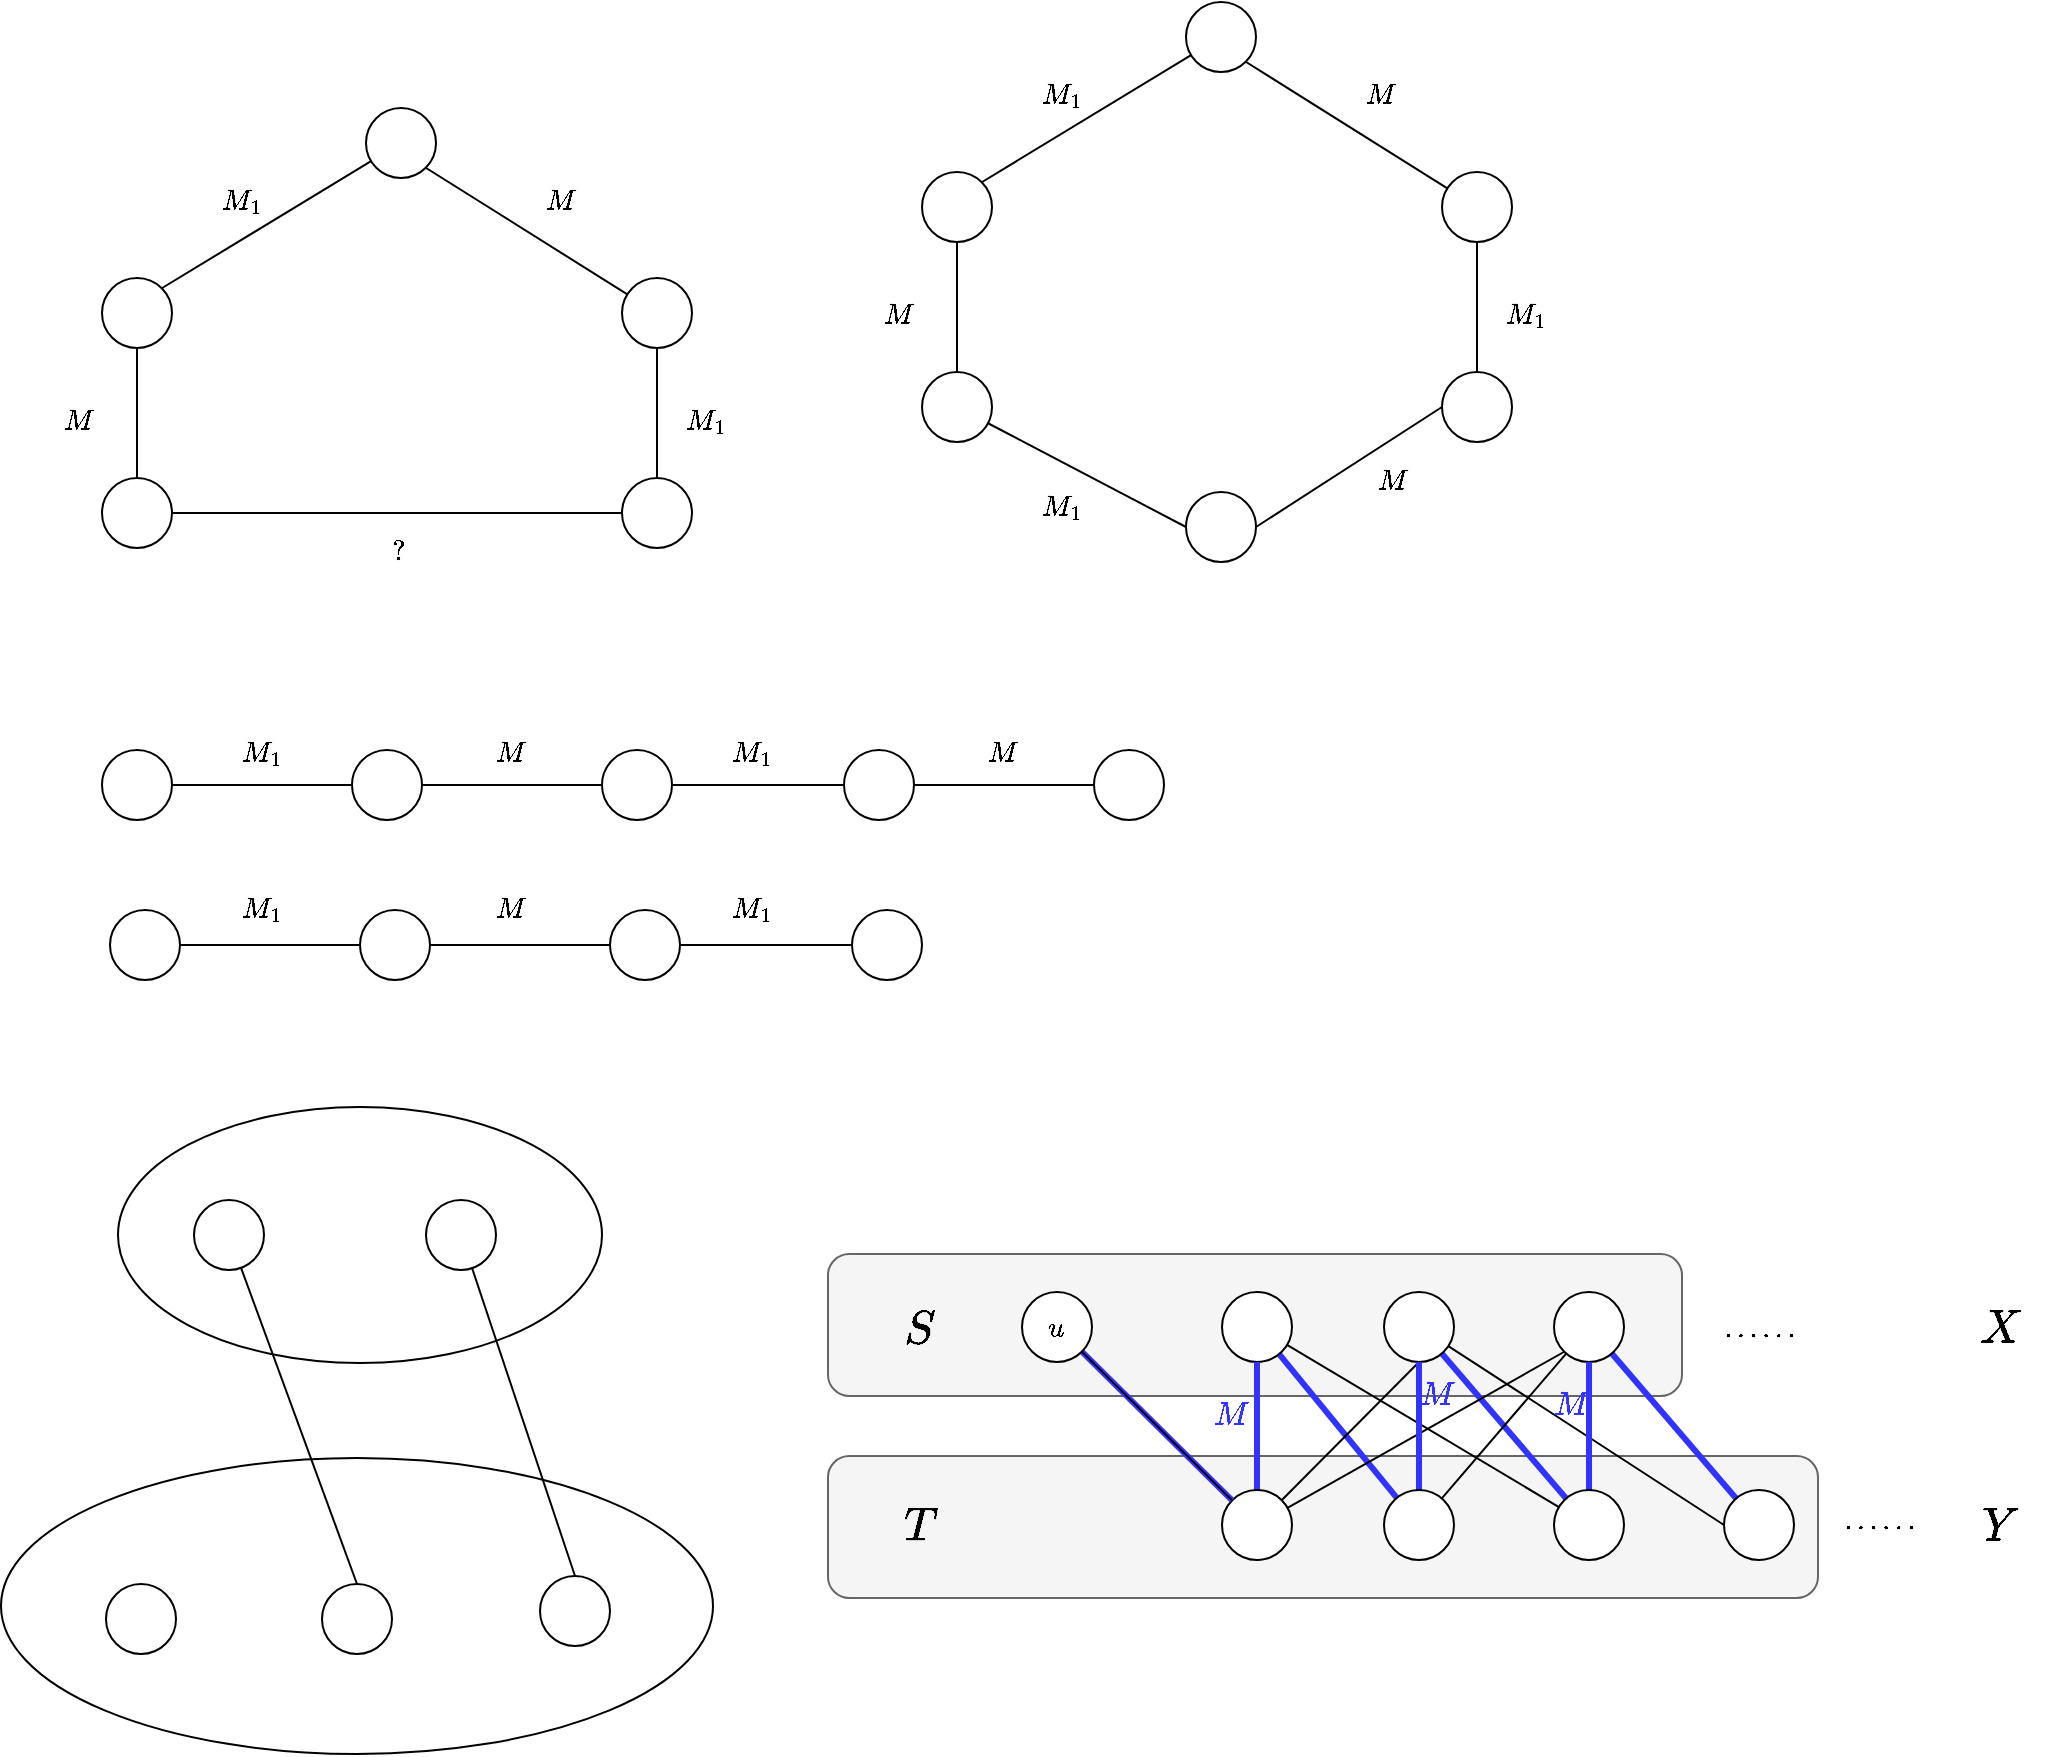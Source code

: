 <mxfile version="15.8.7" type="device"><diagram id="e5u4aI1fdO1OUDsipC3s" name="第 1 页"><mxGraphModel dx="1018" dy="678" grid="0" gridSize="10" guides="1" tooltips="1" connect="1" arrows="1" fold="1" page="0" pageScale="1" pageWidth="827" pageHeight="1169" math="1" shadow="0"><root><mxCell id="0"/><mxCell id="1" parent="0"/><mxCell id="7JDtTLHcS6RI3cANcZ51-102" value="" style="rounded=1;whiteSpace=wrap;html=1;fontSize=20;fillColor=#f5f5f5;fontColor=#333333;strokeColor=#666666;" vertex="1" parent="1"><mxGeometry x="604" y="914" width="495" height="71" as="geometry"/></mxCell><mxCell id="7JDtTLHcS6RI3cANcZ51-101" value="" style="rounded=1;whiteSpace=wrap;html=1;fontSize=20;fillColor=#f5f5f5;fontColor=#333333;strokeColor=#666666;" vertex="1" parent="1"><mxGeometry x="604" y="813" width="427" height="71" as="geometry"/></mxCell><mxCell id="7JDtTLHcS6RI3cANcZ51-67" value="" style="ellipse;whiteSpace=wrap;html=1;" vertex="1" parent="1"><mxGeometry x="190.5" y="915" width="356" height="148" as="geometry"/></mxCell><mxCell id="7JDtTLHcS6RI3cANcZ51-66" value="" style="ellipse;whiteSpace=wrap;html=1;" vertex="1" parent="1"><mxGeometry x="249" y="739.5" width="242" height="128" as="geometry"/></mxCell><mxCell id="7JDtTLHcS6RI3cANcZ51-9" style="edgeStyle=none;rounded=0;orthogonalLoop=1;jettySize=auto;html=1;entryX=1;entryY=0;entryDx=0;entryDy=0;endArrow=none;endFill=0;" edge="1" parent="1" source="7JDtTLHcS6RI3cANcZ51-1" target="7JDtTLHcS6RI3cANcZ51-3"><mxGeometry relative="1" as="geometry"/></mxCell><mxCell id="7JDtTLHcS6RI3cANcZ51-1" value="" style="ellipse;whiteSpace=wrap;html=1;aspect=fixed;" vertex="1" parent="1"><mxGeometry x="373" y="240" width="35" height="35" as="geometry"/></mxCell><mxCell id="7JDtTLHcS6RI3cANcZ51-6" style="rounded=0;orthogonalLoop=1;jettySize=auto;html=1;entryX=0;entryY=0.5;entryDx=0;entryDy=0;endArrow=none;endFill=0;" edge="1" parent="1" source="7JDtTLHcS6RI3cANcZ51-2" target="7JDtTLHcS6RI3cANcZ51-4"><mxGeometry relative="1" as="geometry"/></mxCell><mxCell id="7JDtTLHcS6RI3cANcZ51-2" value="" style="ellipse;whiteSpace=wrap;html=1;aspect=fixed;" vertex="1" parent="1"><mxGeometry x="241" y="425" width="35" height="35" as="geometry"/></mxCell><mxCell id="7JDtTLHcS6RI3cANcZ51-10" style="edgeStyle=none;rounded=0;orthogonalLoop=1;jettySize=auto;html=1;endArrow=none;endFill=0;" edge="1" parent="1" source="7JDtTLHcS6RI3cANcZ51-3" target="7JDtTLHcS6RI3cANcZ51-2"><mxGeometry relative="1" as="geometry"/></mxCell><mxCell id="7JDtTLHcS6RI3cANcZ51-3" value="" style="ellipse;whiteSpace=wrap;html=1;aspect=fixed;" vertex="1" parent="1"><mxGeometry x="241" y="325" width="35" height="35" as="geometry"/></mxCell><mxCell id="7JDtTLHcS6RI3cANcZ51-7" style="rounded=0;orthogonalLoop=1;jettySize=auto;html=1;entryX=0.5;entryY=1;entryDx=0;entryDy=0;endArrow=none;endFill=0;" edge="1" parent="1" source="7JDtTLHcS6RI3cANcZ51-4" target="7JDtTLHcS6RI3cANcZ51-5"><mxGeometry relative="1" as="geometry"/></mxCell><mxCell id="7JDtTLHcS6RI3cANcZ51-4" value="" style="ellipse;whiteSpace=wrap;html=1;aspect=fixed;" vertex="1" parent="1"><mxGeometry x="501" y="425" width="35" height="35" as="geometry"/></mxCell><mxCell id="7JDtTLHcS6RI3cANcZ51-8" style="rounded=0;orthogonalLoop=1;jettySize=auto;html=1;entryX=1;entryY=1;entryDx=0;entryDy=0;endArrow=none;endFill=0;" edge="1" parent="1" source="7JDtTLHcS6RI3cANcZ51-5" target="7JDtTLHcS6RI3cANcZ51-1"><mxGeometry relative="1" as="geometry"/></mxCell><mxCell id="7JDtTLHcS6RI3cANcZ51-5" value="" style="ellipse;whiteSpace=wrap;html=1;aspect=fixed;" vertex="1" parent="1"><mxGeometry x="501" y="325" width="35" height="35" as="geometry"/></mxCell><mxCell id="7JDtTLHcS6RI3cANcZ51-11" value="$$M_1$$" style="text;html=1;strokeColor=none;fillColor=none;align=center;verticalAlign=middle;whiteSpace=wrap;rounded=0;" vertex="1" parent="1"><mxGeometry x="281" y="271" width="60" height="30" as="geometry"/></mxCell><mxCell id="7JDtTLHcS6RI3cANcZ51-12" value="$$M$$" style="text;html=1;strokeColor=none;fillColor=none;align=center;verticalAlign=middle;whiteSpace=wrap;rounded=0;" vertex="1" parent="1"><mxGeometry x="441" y="271" width="60" height="30" as="geometry"/></mxCell><mxCell id="7JDtTLHcS6RI3cANcZ51-13" value="$$M$$" style="text;html=1;strokeColor=none;fillColor=none;align=center;verticalAlign=middle;whiteSpace=wrap;rounded=0;" vertex="1" parent="1"><mxGeometry x="200" y="381" width="60" height="30" as="geometry"/></mxCell><mxCell id="7JDtTLHcS6RI3cANcZ51-15" value="$$M_1$$" style="text;html=1;strokeColor=none;fillColor=none;align=center;verticalAlign=middle;whiteSpace=wrap;rounded=0;" vertex="1" parent="1"><mxGeometry x="513" y="381" width="60" height="30" as="geometry"/></mxCell><mxCell id="7JDtTLHcS6RI3cANcZ51-16" value="$$?$$" style="text;html=1;strokeColor=none;fillColor=none;align=center;verticalAlign=middle;whiteSpace=wrap;rounded=0;" vertex="1" parent="1"><mxGeometry x="359" y="447" width="60" height="30" as="geometry"/></mxCell><mxCell id="7JDtTLHcS6RI3cANcZ51-17" style="edgeStyle=none;rounded=0;orthogonalLoop=1;jettySize=auto;html=1;entryX=1;entryY=0;entryDx=0;entryDy=0;endArrow=none;endFill=0;" edge="1" source="7JDtTLHcS6RI3cANcZ51-18" target="7JDtTLHcS6RI3cANcZ51-22" parent="1"><mxGeometry relative="1" as="geometry"/></mxCell><mxCell id="7JDtTLHcS6RI3cANcZ51-18" value="" style="ellipse;whiteSpace=wrap;html=1;aspect=fixed;" vertex="1" parent="1"><mxGeometry x="783" y="187" width="35" height="35" as="geometry"/></mxCell><mxCell id="7JDtTLHcS6RI3cANcZ51-33" style="edgeStyle=none;rounded=0;orthogonalLoop=1;jettySize=auto;html=1;entryX=0;entryY=0.5;entryDx=0;entryDy=0;endArrow=none;endFill=0;" edge="1" parent="1" source="7JDtTLHcS6RI3cANcZ51-20" target="7JDtTLHcS6RI3cANcZ51-32"><mxGeometry relative="1" as="geometry"/></mxCell><mxCell id="7JDtTLHcS6RI3cANcZ51-20" value="" style="ellipse;whiteSpace=wrap;html=1;aspect=fixed;" vertex="1" parent="1"><mxGeometry x="651" y="372" width="35" height="35" as="geometry"/></mxCell><mxCell id="7JDtTLHcS6RI3cANcZ51-21" style="edgeStyle=none;rounded=0;orthogonalLoop=1;jettySize=auto;html=1;endArrow=none;endFill=0;" edge="1" source="7JDtTLHcS6RI3cANcZ51-22" target="7JDtTLHcS6RI3cANcZ51-20" parent="1"><mxGeometry relative="1" as="geometry"/></mxCell><mxCell id="7JDtTLHcS6RI3cANcZ51-22" value="" style="ellipse;whiteSpace=wrap;html=1;aspect=fixed;" vertex="1" parent="1"><mxGeometry x="651" y="272" width="35" height="35" as="geometry"/></mxCell><mxCell id="7JDtTLHcS6RI3cANcZ51-23" style="rounded=0;orthogonalLoop=1;jettySize=auto;html=1;entryX=0.5;entryY=1;entryDx=0;entryDy=0;endArrow=none;endFill=0;" edge="1" source="7JDtTLHcS6RI3cANcZ51-24" target="7JDtTLHcS6RI3cANcZ51-26" parent="1"><mxGeometry relative="1" as="geometry"/></mxCell><mxCell id="7JDtTLHcS6RI3cANcZ51-24" value="" style="ellipse;whiteSpace=wrap;html=1;aspect=fixed;" vertex="1" parent="1"><mxGeometry x="911" y="372" width="35" height="35" as="geometry"/></mxCell><mxCell id="7JDtTLHcS6RI3cANcZ51-25" style="rounded=0;orthogonalLoop=1;jettySize=auto;html=1;entryX=1;entryY=1;entryDx=0;entryDy=0;endArrow=none;endFill=0;" edge="1" source="7JDtTLHcS6RI3cANcZ51-26" target="7JDtTLHcS6RI3cANcZ51-18" parent="1"><mxGeometry relative="1" as="geometry"/></mxCell><mxCell id="7JDtTLHcS6RI3cANcZ51-26" value="" style="ellipse;whiteSpace=wrap;html=1;aspect=fixed;" vertex="1" parent="1"><mxGeometry x="911" y="272" width="35" height="35" as="geometry"/></mxCell><mxCell id="7JDtTLHcS6RI3cANcZ51-27" value="$$M_1$$" style="text;html=1;strokeColor=none;fillColor=none;align=center;verticalAlign=middle;whiteSpace=wrap;rounded=0;" vertex="1" parent="1"><mxGeometry x="691" y="218" width="60" height="30" as="geometry"/></mxCell><mxCell id="7JDtTLHcS6RI3cANcZ51-28" value="$$M$$" style="text;html=1;strokeColor=none;fillColor=none;align=center;verticalAlign=middle;whiteSpace=wrap;rounded=0;" vertex="1" parent="1"><mxGeometry x="851" y="218" width="60" height="30" as="geometry"/></mxCell><mxCell id="7JDtTLHcS6RI3cANcZ51-29" value="$$M$$" style="text;html=1;strokeColor=none;fillColor=none;align=center;verticalAlign=middle;whiteSpace=wrap;rounded=0;" vertex="1" parent="1"><mxGeometry x="610" y="328" width="60" height="30" as="geometry"/></mxCell><mxCell id="7JDtTLHcS6RI3cANcZ51-30" value="$$M_1$$" style="text;html=1;strokeColor=none;fillColor=none;align=center;verticalAlign=middle;whiteSpace=wrap;rounded=0;" vertex="1" parent="1"><mxGeometry x="923" y="328" width="60" height="30" as="geometry"/></mxCell><mxCell id="7JDtTLHcS6RI3cANcZ51-34" style="edgeStyle=none;rounded=0;orthogonalLoop=1;jettySize=auto;html=1;entryX=0;entryY=0.5;entryDx=0;entryDy=0;endArrow=none;endFill=0;exitX=1;exitY=0.5;exitDx=0;exitDy=0;" edge="1" parent="1" source="7JDtTLHcS6RI3cANcZ51-32" target="7JDtTLHcS6RI3cANcZ51-24"><mxGeometry relative="1" as="geometry"/></mxCell><mxCell id="7JDtTLHcS6RI3cANcZ51-32" value="" style="ellipse;whiteSpace=wrap;html=1;aspect=fixed;" vertex="1" parent="1"><mxGeometry x="783" y="432" width="35" height="35" as="geometry"/></mxCell><mxCell id="7JDtTLHcS6RI3cANcZ51-35" value="$$M$$" style="text;html=1;strokeColor=none;fillColor=none;align=center;verticalAlign=middle;whiteSpace=wrap;rounded=0;" vertex="1" parent="1"><mxGeometry x="857" y="411" width="60" height="30" as="geometry"/></mxCell><mxCell id="7JDtTLHcS6RI3cANcZ51-36" value="$$M_1$$" style="text;html=1;strokeColor=none;fillColor=none;align=center;verticalAlign=middle;whiteSpace=wrap;rounded=0;" vertex="1" parent="1"><mxGeometry x="691" y="424" width="60" height="30" as="geometry"/></mxCell><mxCell id="7JDtTLHcS6RI3cANcZ51-39" style="edgeStyle=none;rounded=0;orthogonalLoop=1;jettySize=auto;html=1;endArrow=none;endFill=0;" edge="1" parent="1" source="7JDtTLHcS6RI3cANcZ51-37" target="7JDtTLHcS6RI3cANcZ51-38"><mxGeometry relative="1" as="geometry"/></mxCell><mxCell id="7JDtTLHcS6RI3cANcZ51-37" value="" style="ellipse;whiteSpace=wrap;html=1;aspect=fixed;" vertex="1" parent="1"><mxGeometry x="241" y="561" width="35" height="35" as="geometry"/></mxCell><mxCell id="7JDtTLHcS6RI3cANcZ51-41" style="edgeStyle=none;rounded=0;orthogonalLoop=1;jettySize=auto;html=1;entryX=0;entryY=0.5;entryDx=0;entryDy=0;endArrow=none;endFill=0;" edge="1" parent="1" source="7JDtTLHcS6RI3cANcZ51-38" target="7JDtTLHcS6RI3cANcZ51-40"><mxGeometry relative="1" as="geometry"/></mxCell><mxCell id="7JDtTLHcS6RI3cANcZ51-38" value="" style="ellipse;whiteSpace=wrap;html=1;aspect=fixed;" vertex="1" parent="1"><mxGeometry x="366" y="561" width="35" height="35" as="geometry"/></mxCell><mxCell id="7JDtTLHcS6RI3cANcZ51-46" style="edgeStyle=none;rounded=0;orthogonalLoop=1;jettySize=auto;html=1;entryX=0;entryY=0.5;entryDx=0;entryDy=0;endArrow=none;endFill=0;" edge="1" parent="1" source="7JDtTLHcS6RI3cANcZ51-40" target="7JDtTLHcS6RI3cANcZ51-44"><mxGeometry relative="1" as="geometry"/></mxCell><mxCell id="7JDtTLHcS6RI3cANcZ51-40" value="" style="ellipse;whiteSpace=wrap;html=1;aspect=fixed;" vertex="1" parent="1"><mxGeometry x="491" y="561" width="35" height="35" as="geometry"/></mxCell><mxCell id="7JDtTLHcS6RI3cANcZ51-43" style="edgeStyle=none;rounded=0;orthogonalLoop=1;jettySize=auto;html=1;entryX=0;entryY=0.5;entryDx=0;entryDy=0;endArrow=none;endFill=0;" edge="1" parent="1" source="7JDtTLHcS6RI3cANcZ51-44" target="7JDtTLHcS6RI3cANcZ51-45"><mxGeometry relative="1" as="geometry"/></mxCell><mxCell id="7JDtTLHcS6RI3cANcZ51-44" value="" style="ellipse;whiteSpace=wrap;html=1;aspect=fixed;" vertex="1" parent="1"><mxGeometry x="612" y="561" width="35" height="35" as="geometry"/></mxCell><mxCell id="7JDtTLHcS6RI3cANcZ51-45" value="" style="ellipse;whiteSpace=wrap;html=1;aspect=fixed;" vertex="1" parent="1"><mxGeometry x="737" y="561" width="35" height="35" as="geometry"/></mxCell><mxCell id="7JDtTLHcS6RI3cANcZ51-47" style="edgeStyle=none;rounded=0;orthogonalLoop=1;jettySize=auto;html=1;endArrow=none;endFill=0;" edge="1" parent="1" source="7JDtTLHcS6RI3cANcZ51-48" target="7JDtTLHcS6RI3cANcZ51-50"><mxGeometry relative="1" as="geometry"/></mxCell><mxCell id="7JDtTLHcS6RI3cANcZ51-48" value="" style="ellipse;whiteSpace=wrap;html=1;aspect=fixed;" vertex="1" parent="1"><mxGeometry x="245" y="641" width="35" height="35" as="geometry"/></mxCell><mxCell id="7JDtTLHcS6RI3cANcZ51-49" style="edgeStyle=none;rounded=0;orthogonalLoop=1;jettySize=auto;html=1;entryX=0;entryY=0.5;entryDx=0;entryDy=0;endArrow=none;endFill=0;" edge="1" parent="1" source="7JDtTLHcS6RI3cANcZ51-50" target="7JDtTLHcS6RI3cANcZ51-52"><mxGeometry relative="1" as="geometry"/></mxCell><mxCell id="7JDtTLHcS6RI3cANcZ51-50" value="" style="ellipse;whiteSpace=wrap;html=1;aspect=fixed;" vertex="1" parent="1"><mxGeometry x="370" y="641" width="35" height="35" as="geometry"/></mxCell><mxCell id="7JDtTLHcS6RI3cANcZ51-51" style="edgeStyle=none;rounded=0;orthogonalLoop=1;jettySize=auto;html=1;entryX=0;entryY=0.5;entryDx=0;entryDy=0;endArrow=none;endFill=0;" edge="1" parent="1" source="7JDtTLHcS6RI3cANcZ51-52" target="7JDtTLHcS6RI3cANcZ51-53"><mxGeometry relative="1" as="geometry"/></mxCell><mxCell id="7JDtTLHcS6RI3cANcZ51-52" value="" style="ellipse;whiteSpace=wrap;html=1;aspect=fixed;" vertex="1" parent="1"><mxGeometry x="495" y="641" width="35" height="35" as="geometry"/></mxCell><mxCell id="7JDtTLHcS6RI3cANcZ51-53" value="" style="ellipse;whiteSpace=wrap;html=1;aspect=fixed;" vertex="1" parent="1"><mxGeometry x="616" y="641" width="35" height="35" as="geometry"/></mxCell><mxCell id="7JDtTLHcS6RI3cANcZ51-54" value="$$M_1$$" style="text;html=1;strokeColor=none;fillColor=none;align=center;verticalAlign=middle;whiteSpace=wrap;rounded=0;" vertex="1" parent="1"><mxGeometry x="291" y="547" width="60" height="30" as="geometry"/></mxCell><mxCell id="7JDtTLHcS6RI3cANcZ51-55" value="$$M_1$$" style="text;html=1;strokeColor=none;fillColor=none;align=center;verticalAlign=middle;whiteSpace=wrap;rounded=0;" vertex="1" parent="1"><mxGeometry x="536" y="547" width="60" height="30" as="geometry"/></mxCell><mxCell id="7JDtTLHcS6RI3cANcZ51-56" value="$$M$$" style="text;html=1;strokeColor=none;fillColor=none;align=center;verticalAlign=middle;whiteSpace=wrap;rounded=0;" vertex="1" parent="1"><mxGeometry x="416" y="547" width="60" height="30" as="geometry"/></mxCell><mxCell id="7JDtTLHcS6RI3cANcZ51-57" value="$$M$$" style="text;html=1;strokeColor=none;fillColor=none;align=center;verticalAlign=middle;whiteSpace=wrap;rounded=0;" vertex="1" parent="1"><mxGeometry x="662" y="547" width="60" height="30" as="geometry"/></mxCell><mxCell id="7JDtTLHcS6RI3cANcZ51-58" value="$$M_1$$" style="text;html=1;strokeColor=none;fillColor=none;align=center;verticalAlign=middle;whiteSpace=wrap;rounded=0;" vertex="1" parent="1"><mxGeometry x="536" y="625" width="60" height="30" as="geometry"/></mxCell><mxCell id="7JDtTLHcS6RI3cANcZ51-59" value="$$M$$" style="text;html=1;strokeColor=none;fillColor=none;align=center;verticalAlign=middle;whiteSpace=wrap;rounded=0;" vertex="1" parent="1"><mxGeometry x="416" y="625" width="60" height="30" as="geometry"/></mxCell><mxCell id="7JDtTLHcS6RI3cANcZ51-60" value="$$M_1$$" style="text;html=1;strokeColor=none;fillColor=none;align=center;verticalAlign=middle;whiteSpace=wrap;rounded=0;" vertex="1" parent="1"><mxGeometry x="291" y="625" width="60" height="30" as="geometry"/></mxCell><mxCell id="7JDtTLHcS6RI3cANcZ51-68" style="edgeStyle=none;rounded=0;orthogonalLoop=1;jettySize=auto;html=1;entryX=0.5;entryY=0;entryDx=0;entryDy=0;endArrow=none;endFill=0;" edge="1" parent="1" source="7JDtTLHcS6RI3cANcZ51-61" target="7JDtTLHcS6RI3cANcZ51-64"><mxGeometry relative="1" as="geometry"/></mxCell><mxCell id="7JDtTLHcS6RI3cANcZ51-61" value="" style="ellipse;whiteSpace=wrap;html=1;aspect=fixed;" vertex="1" parent="1"><mxGeometry x="287" y="786" width="35" height="35" as="geometry"/></mxCell><mxCell id="7JDtTLHcS6RI3cANcZ51-69" style="edgeStyle=none;rounded=0;orthogonalLoop=1;jettySize=auto;html=1;entryX=0.5;entryY=0;entryDx=0;entryDy=0;endArrow=none;endFill=0;" edge="1" parent="1" source="7JDtTLHcS6RI3cANcZ51-62" target="7JDtTLHcS6RI3cANcZ51-65"><mxGeometry relative="1" as="geometry"/></mxCell><mxCell id="7JDtTLHcS6RI3cANcZ51-62" value="" style="ellipse;whiteSpace=wrap;html=1;aspect=fixed;" vertex="1" parent="1"><mxGeometry x="403" y="786" width="35" height="35" as="geometry"/></mxCell><mxCell id="7JDtTLHcS6RI3cANcZ51-63" value="" style="ellipse;whiteSpace=wrap;html=1;aspect=fixed;" vertex="1" parent="1"><mxGeometry x="243" y="978" width="35" height="35" as="geometry"/></mxCell><mxCell id="7JDtTLHcS6RI3cANcZ51-64" value="" style="ellipse;whiteSpace=wrap;html=1;aspect=fixed;" vertex="1" parent="1"><mxGeometry x="351" y="978" width="35" height="35" as="geometry"/></mxCell><mxCell id="7JDtTLHcS6RI3cANcZ51-65" value="" style="ellipse;whiteSpace=wrap;html=1;aspect=fixed;" vertex="1" parent="1"><mxGeometry x="460" y="974" width="35" height="35" as="geometry"/></mxCell><mxCell id="7JDtTLHcS6RI3cANcZ51-83" style="edgeStyle=none;rounded=0;orthogonalLoop=1;jettySize=auto;html=1;endArrow=none;endFill=0;strokeWidth=3;strokeColor=#3333FF;" edge="1" parent="1" source="7JDtTLHcS6RI3cANcZ51-70" target="7JDtTLHcS6RI3cANcZ51-76"><mxGeometry relative="1" as="geometry"/></mxCell><mxCell id="7JDtTLHcS6RI3cANcZ51-96" style="edgeStyle=none;rounded=0;orthogonalLoop=1;jettySize=auto;html=1;endArrow=none;endFill=0;strokeColor=#000000;strokeWidth=1;" edge="1" parent="1" source="7JDtTLHcS6RI3cANcZ51-70" target="7JDtTLHcS6RI3cANcZ51-77"><mxGeometry relative="1" as="geometry"/></mxCell><mxCell id="7JDtTLHcS6RI3cANcZ51-70" value="" style="ellipse;whiteSpace=wrap;html=1;aspect=fixed;" vertex="1" parent="1"><mxGeometry x="801" y="832" width="35" height="35" as="geometry"/></mxCell><mxCell id="7JDtTLHcS6RI3cANcZ51-85" style="edgeStyle=none;rounded=0;orthogonalLoop=1;jettySize=auto;html=1;endArrow=none;endFill=0;strokeWidth=3;strokeColor=#3333FF;" edge="1" parent="1" source="7JDtTLHcS6RI3cANcZ51-71" target="7JDtTLHcS6RI3cANcZ51-77"><mxGeometry relative="1" as="geometry"/></mxCell><mxCell id="7JDtTLHcS6RI3cANcZ51-94" style="edgeStyle=none;rounded=0;orthogonalLoop=1;jettySize=auto;html=1;entryX=0;entryY=0.5;entryDx=0;entryDy=0;endArrow=none;endFill=0;strokeColor=#000000;strokeWidth=1;" edge="1" parent="1" source="7JDtTLHcS6RI3cANcZ51-71" target="7JDtTLHcS6RI3cANcZ51-78"><mxGeometry relative="1" as="geometry"/></mxCell><mxCell id="7JDtTLHcS6RI3cANcZ51-71" value="" style="ellipse;whiteSpace=wrap;html=1;aspect=fixed;" vertex="1" parent="1"><mxGeometry x="882" y="832" width="35" height="35" as="geometry"/></mxCell><mxCell id="7JDtTLHcS6RI3cANcZ51-87" style="edgeStyle=none;rounded=0;orthogonalLoop=1;jettySize=auto;html=1;endArrow=none;endFill=0;strokeWidth=3;strokeColor=#3333FF;" edge="1" parent="1" source="7JDtTLHcS6RI3cANcZ51-72" target="7JDtTLHcS6RI3cANcZ51-78"><mxGeometry relative="1" as="geometry"/></mxCell><mxCell id="7JDtTLHcS6RI3cANcZ51-72" value="" style="ellipse;whiteSpace=wrap;html=1;aspect=fixed;" vertex="1" parent="1"><mxGeometry x="967" y="832" width="35" height="35" as="geometry"/></mxCell><mxCell id="7JDtTLHcS6RI3cANcZ51-82" style="edgeStyle=none;rounded=0;orthogonalLoop=1;jettySize=auto;html=1;endArrow=none;endFill=0;strokeWidth=3;strokeColor=#3333FF;" edge="1" parent="1" source="7JDtTLHcS6RI3cANcZ51-75" target="7JDtTLHcS6RI3cANcZ51-70"><mxGeometry relative="1" as="geometry"/></mxCell><mxCell id="7JDtTLHcS6RI3cANcZ51-92" style="edgeStyle=none;rounded=0;orthogonalLoop=1;jettySize=auto;html=1;entryX=0.5;entryY=1;entryDx=0;entryDy=0;endArrow=none;endFill=0;strokeColor=#000000;strokeWidth=1;" edge="1" parent="1" source="7JDtTLHcS6RI3cANcZ51-75" target="7JDtTLHcS6RI3cANcZ51-71"><mxGeometry relative="1" as="geometry"/></mxCell><mxCell id="7JDtTLHcS6RI3cANcZ51-93" style="edgeStyle=none;rounded=0;orthogonalLoop=1;jettySize=auto;html=1;entryX=0;entryY=1;entryDx=0;entryDy=0;endArrow=none;endFill=0;strokeColor=#000000;strokeWidth=1;" edge="1" parent="1" source="7JDtTLHcS6RI3cANcZ51-75" target="7JDtTLHcS6RI3cANcZ51-72"><mxGeometry relative="1" as="geometry"/></mxCell><mxCell id="7JDtTLHcS6RI3cANcZ51-75" value="" style="ellipse;whiteSpace=wrap;html=1;aspect=fixed;" vertex="1" parent="1"><mxGeometry x="801" y="931" width="35" height="35" as="geometry"/></mxCell><mxCell id="7JDtTLHcS6RI3cANcZ51-84" style="edgeStyle=none;rounded=0;orthogonalLoop=1;jettySize=auto;html=1;entryX=0.5;entryY=1;entryDx=0;entryDy=0;endArrow=none;endFill=0;strokeWidth=3;strokeColor=#3333FF;" edge="1" parent="1" source="7JDtTLHcS6RI3cANcZ51-76" target="7JDtTLHcS6RI3cANcZ51-71"><mxGeometry relative="1" as="geometry"/></mxCell><mxCell id="7JDtTLHcS6RI3cANcZ51-95" style="edgeStyle=none;rounded=0;orthogonalLoop=1;jettySize=auto;html=1;endArrow=none;endFill=0;strokeColor=#000000;strokeWidth=1;" edge="1" parent="1" source="7JDtTLHcS6RI3cANcZ51-76" target="7JDtTLHcS6RI3cANcZ51-72"><mxGeometry relative="1" as="geometry"/></mxCell><mxCell id="7JDtTLHcS6RI3cANcZ51-76" value="" style="ellipse;whiteSpace=wrap;html=1;aspect=fixed;" vertex="1" parent="1"><mxGeometry x="882" y="931" width="35" height="35" as="geometry"/></mxCell><mxCell id="7JDtTLHcS6RI3cANcZ51-86" style="edgeStyle=none;rounded=0;orthogonalLoop=1;jettySize=auto;html=1;endArrow=none;endFill=0;strokeWidth=3;strokeColor=#3333FF;" edge="1" parent="1" source="7JDtTLHcS6RI3cANcZ51-77" target="7JDtTLHcS6RI3cANcZ51-72"><mxGeometry relative="1" as="geometry"/></mxCell><mxCell id="7JDtTLHcS6RI3cANcZ51-77" value="" style="ellipse;whiteSpace=wrap;html=1;aspect=fixed;" vertex="1" parent="1"><mxGeometry x="967" y="931" width="35" height="35" as="geometry"/></mxCell><mxCell id="7JDtTLHcS6RI3cANcZ51-78" value="" style="ellipse;whiteSpace=wrap;html=1;aspect=fixed;" vertex="1" parent="1"><mxGeometry x="1052" y="931" width="35" height="35" as="geometry"/></mxCell><mxCell id="7JDtTLHcS6RI3cANcZ51-81" style="edgeStyle=none;rounded=0;orthogonalLoop=1;jettySize=auto;html=1;endArrow=none;endFill=0;strokeWidth=3;strokeColor=#3333FF;" edge="1" parent="1" source="7JDtTLHcS6RI3cANcZ51-80" target="7JDtTLHcS6RI3cANcZ51-75"><mxGeometry relative="1" as="geometry"/></mxCell><mxCell id="7JDtTLHcS6RI3cANcZ51-91" style="edgeStyle=none;rounded=0;orthogonalLoop=1;jettySize=auto;html=1;endArrow=none;endFill=0;strokeColor=#000000;strokeWidth=1;" edge="1" parent="1" source="7JDtTLHcS6RI3cANcZ51-80" target="7JDtTLHcS6RI3cANcZ51-75"><mxGeometry relative="1" as="geometry"/></mxCell><mxCell id="7JDtTLHcS6RI3cANcZ51-80" value="$$u$$" style="ellipse;whiteSpace=wrap;html=1;aspect=fixed;" vertex="1" parent="1"><mxGeometry x="701" y="832" width="35" height="35" as="geometry"/></mxCell><mxCell id="7JDtTLHcS6RI3cANcZ51-88" value="$$......$$" style="text;html=1;strokeColor=none;fillColor=none;align=center;verticalAlign=middle;whiteSpace=wrap;rounded=0;" vertex="1" parent="1"><mxGeometry x="1039.5" y="834.5" width="60" height="30" as="geometry"/></mxCell><mxCell id="7JDtTLHcS6RI3cANcZ51-89" value="$$......$$" style="text;html=1;strokeColor=none;fillColor=none;align=center;verticalAlign=middle;whiteSpace=wrap;rounded=0;" vertex="1" parent="1"><mxGeometry x="1099.5" y="931" width="60" height="30" as="geometry"/></mxCell><mxCell id="7JDtTLHcS6RI3cANcZ51-97" value="$$X$$" style="text;html=1;strokeColor=none;fillColor=none;align=center;verticalAlign=middle;whiteSpace=wrap;rounded=0;fontSize=20;" vertex="1" parent="1"><mxGeometry x="1159.5" y="834.5" width="60" height="30" as="geometry"/></mxCell><mxCell id="7JDtTLHcS6RI3cANcZ51-98" value="$$Y$$" style="text;html=1;strokeColor=none;fillColor=none;align=center;verticalAlign=middle;whiteSpace=wrap;rounded=0;fontSize=20;" vertex="1" parent="1"><mxGeometry x="1159.5" y="933.5" width="60" height="30" as="geometry"/></mxCell><mxCell id="7JDtTLHcS6RI3cANcZ51-99" value="$$S$$" style="text;html=1;strokeColor=none;fillColor=none;align=center;verticalAlign=middle;whiteSpace=wrap;rounded=0;fontSize=20;" vertex="1" parent="1"><mxGeometry x="620" y="834.5" width="60" height="30" as="geometry"/></mxCell><mxCell id="7JDtTLHcS6RI3cANcZ51-100" value="$$T$$" style="text;html=1;strokeColor=none;fillColor=none;align=center;verticalAlign=middle;whiteSpace=wrap;rounded=0;fontSize=20;" vertex="1" parent="1"><mxGeometry x="620" y="933.5" width="60" height="30" as="geometry"/></mxCell><mxCell id="7JDtTLHcS6RI3cANcZ51-103" value="$$M$$" style="text;html=1;strokeColor=none;fillColor=none;align=center;verticalAlign=middle;whiteSpace=wrap;rounded=0;fontSize=14;fontColor=#3333FF;" vertex="1" parent="1"><mxGeometry x="776" y="878" width="60" height="30" as="geometry"/></mxCell><mxCell id="7JDtTLHcS6RI3cANcZ51-104" value="$$M$$" style="text;html=1;strokeColor=none;fillColor=none;align=center;verticalAlign=middle;whiteSpace=wrap;rounded=0;fontSize=14;fontColor=#3333FF;" vertex="1" parent="1"><mxGeometry x="879" y="867.5" width="60" height="30" as="geometry"/></mxCell><mxCell id="7JDtTLHcS6RI3cANcZ51-105" value="$$M$$" style="text;html=1;strokeColor=none;fillColor=none;align=center;verticalAlign=middle;whiteSpace=wrap;rounded=0;fontSize=14;fontColor=#3333FF;" vertex="1" parent="1"><mxGeometry x="946" y="873" width="60" height="30" as="geometry"/></mxCell></root></mxGraphModel></diagram></mxfile>